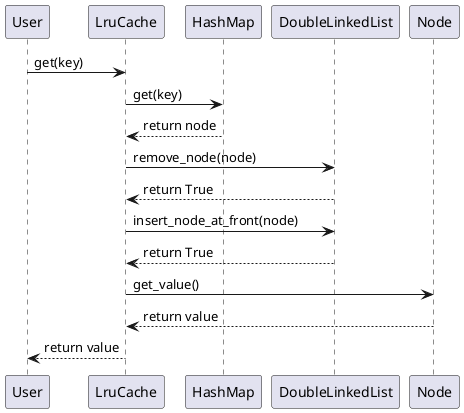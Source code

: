 @startuml
User -> LruCache: get(key)
LruCache -> HashMap :get(key)
LruCache <-- HashMap :return node
LruCache -> DoubleLinkedList :remove_node(node)
LruCache <-- DoubleLinkedList :return True
LruCache -> DoubleLinkedList :insert_node_at_front(node)
LruCache <-- DoubleLinkedList :return True
LruCache -> Node :get_value()
LruCache <-- Node :return value
User <-- LruCache: return value
@enduml